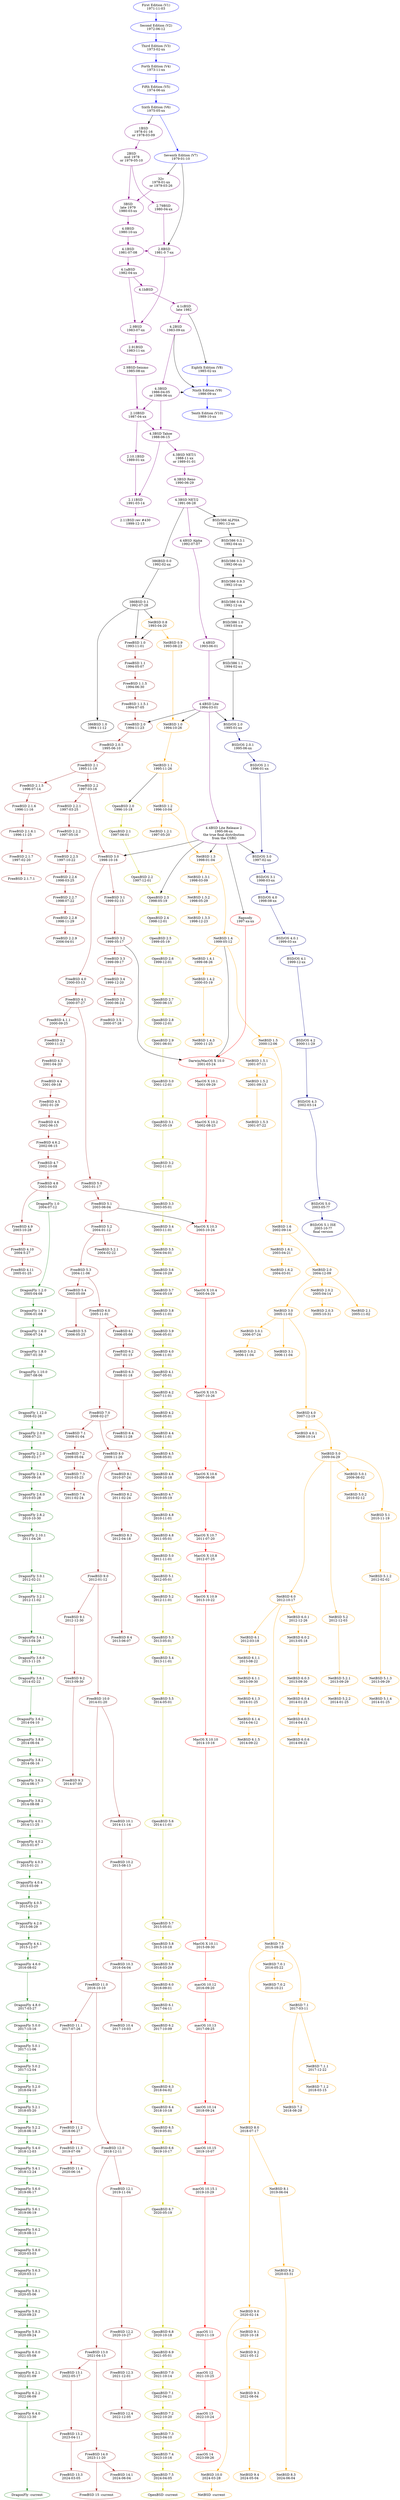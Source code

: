 # Copyright (c) 2022-2023
#   zmbsdtree <arales.p@gmail.com>
#
digraph unix_bsd_tree {
  rankdir=TB
  node [shape=oval]

  subgraph att_unix{
    node [
      color = blue
    ];
    edge [
      color = blue
    ];
    v1   [label="First Edition (V1)\n1971-11-03"]
    v2   [label="Second Edition (V2)\n1972-06-12"]
    v3   [label="Third Edition (V3)\n1973-02-xx"]
    v4   [label="Forth Edition (V4)\n1973-11-xx"]
    v5   [label="Fifth Edition (V5)\n1974-06-xx"]
    v6   [label="Sixth Edition (V6)\n1975-05-xx"]
    v7   [label="Seventh Edition (V7)\n1979-01-10"]
    v8   [label="Eighth Edition (V8)\n1985-02-xx"]
    v9   [label="Ninth Edition (V9)\n1986-09-xx"]
    v10  [label="Tenth Edition (V10)\n1989-10-xx"]

    v1 -> v2 -> v3 -> v4 -> v5 -> v6 -> v7
    v8 -> v9 -> v10
  }

  subgraph Berkeley_Software_Distribution{
    node [
      color = webpurple
    ];
    edge [
      color = webpurple
    ];

    _1BSD              [label="1BSD\n1978-01-16\nor 1978-03-09"]
    _2BSD              [label="2BSD\n mid 1978\nor 1979-05-10"]
    _2_79BSD           [label="2.79BSD\n1980-04-xx"]
    _2_8BSD            [label="2.8BSD\n1981-0 7-xx"]
 #  _2_8_1BSD         [label="2.8.1BSD\n1982-01-xx"]
    _2_9BSD            [label="2.9BSD\n1983-07-xx"]
    _2_9_1BSD          [label="2.91BSD\n1983-11-xx"]
    _2_9BSD_Seismo     [label="2.9BSD-Seismo\n1985-08-xx"]
    _2_10BSD           [label="2.10BSD\n1987-04-xx"]
    _2_10_1BSD         [label="2.10.1BSD\n1989-01-xx"]
    _2_11BSD           [label="2.11BSD\n1991-03-14"]
    _2_11BSDrev430     [label="2.11BSD rev #430\n1999-12-13"]
    _32v               [label="32v\n1978-01-xx\nor 1979-03-26"]
    _3BSD              [label="3BSD\nlate 1979\n1980-03-xx"]
    _4_0BSD            [label="4.0BSD\n1980-10-xx"]
    _4_1BSD            [label="4.1BSD\n1981-07-08"]
    _4_1aBSD           [label="4.1aBSD\n1982-04-xx"]
    _4_1bBSD           [label="4.1bBSD"]
    _4_1cBSD           [label="4.1cBSD\nlate 1982"]
    _4_2BSD            [label="4.2BSD\n1983-09-xx"]
    _4_3BSD            [label="4.3BSD\n1986-04-05\nor 1986-06-xx"]
    _4_3BSDTa          [label="4.3BSD Tahoe\n1988-06-15"]
    _4_3BSD_NET1       [label="4.3BSD NET/1\n1988-11-xx\nor 1989-01-01"]
    _4_3BSD_Reno       [label="4.3BSD Reno\n1990-06-29"]
    _4_3BSD_NET2       [label="4.3BSD NET/2\n1991-06-28"]

    _1BSD -> _2BSD -> _2_79BSD -> _2_8BSD -> _2_9BSD -> _2_9_1BSD -> _2_9BSD_Seismo -> _2_10BSD -> _2_10_1BSD -> _2_11BSD -> _2_11BSDrev430
  _2BSD -> _3BSD
  _32v -> _3BSD -> _4_0BSD -> _4_1BSD -> _4_1aBSD -> _4_1bBSD -> _4_1cBSD -> _4_2BSD -> _4_3BSD -> _4_3BSDTa -> _4_3BSD_NET1 -> _4_3BSD_Reno -> _4_3BSD_NET2
  _4_1BSD -> _2_8BSD
  _4_1aBSD -> _2_9BSD
  _4_3BSD -> _2_10BSD
  _2_10BSD -> _4_3BSDTa
  _4_3BSDTa -> _2_11BSD
  _4_3BSD_NET2 -> _4_4BSDA -> _4_4BSD -> _4_4BSDLite -> _4_4BSDLiteR2
  }
  
  subgraph NetBSD_tree {
    node [
      color = orange
    ];
    edge [
      color = orange
    ];

    NetBSD_0_8         [label="NetBSD 0.8\n1993-04-20"]
    NetBSD_0_9         [label="NetBSD 0.9\n1993-08-23"]
    NetBSD_1_0         [label="NetBSD 1.0\n1994-10-26"]
    NetBSD_1_1	       [label="NetBSD 1.1\n1995-11-26"]
    NetBSD_1_2	       [label="NetBSD 1.2\n1996-10-04"]
    NetBSD_1_2_1	     [label="NetBSD 1.2.1\n1997-05-20"]
    NetBSD_1_3	       [label="NetBSD 1.3\n1998-01-04"]
    NetBSD_1_3_1	     [label="NetBSD 1.3.1\n1998-03-09"]
    NetBSD_1_3_2	     [label="NetBSD 1.3.2\n1998-05-29"]
    NetBSD_1_3_3	     [label="NetBSD 1.3.3\n1998-12-23"]
    NetBSD_1_4	       [label="NetBSD 1.4\n1999-05-12"]
    NetBSD_1_4_1	     [label="NetBSD 1.4.1\n1999-08-26"]
    NetBSD_1_4_2	     [label="NetBSD 1.4.2\n2000-03-19"]
    NetBSD_1_4_3	     [label="NetBSD 1.4.3\n2000-11-25"]
    NetBSD_1_5	       [label="NetBSD 1.5\n2000-12-06"]
    NetBSD_1_5_1	     [label="NetBSD 1.5.1\n2001-07-11"]
    NetBSD_1_5_2	     [label="NetBSD 1.5.2\n2001-09-13"]
    NetBSD_1_5_3	     [label="NetBSD 1.5.3\n2001-07-22"]
    NetBSD_1_6	       [label="NetBSD 1.6\n2002-09-14"]
    NetBSD_1_6_1	     [label="NetBSD 1.6.1\n2003-04-21"]
    NetBSD_1_6_2	     [label="NetBSD 1.6.2\n2004-03-01"]
    NetBSD_2_0  	     [label="NetBSD 2.0\n2004-12-09"]
    NetBSD_2_0_2	     [label="NetBSD 2.0.2\n2005-04-14"]
    NetBSD_2_0_3	     [label="NetBSD 2.0.3\n2005-10-31"]
    NetBSD_2_1	       [label="NetBSD 2.1\n2005-11-02"]
    NetBSD_3_0	       [label="NetBSD 3.0\n2005-11-02"]
    NetBSD_3_0_1	     [label="NetBSD 3.0.1\n2006-07-24"]
    NetBSD_3_0_2	     [label="NetBSD 3.0.2\n2006-11-04"]
    NetBSD_3_1	       [label="NetBSD 3.1\n2006-11-04"]
    NetBSD_4_0	       [label="NetBSD 4.0\n2007-12-19"]
    NetBSD_4_0_1	     [label="NetBSD 4.0.1\n2008-10-14"]
    NetBSD_5_0	       [label="NetBSD 5.0\n2009-04-29"]
    NetBSD_5_0_1	     [label="NetBSD 5.0.1\n2009-08-02"]
    NetBSD_5_0_2	     [label="NetBSD 5.0.2\n2010-02-12"]
    NetBSD_5_1	       [label="NetBSD 5.1\n2010-11-19"]
    NetBSD_5_1_2	     [label="NetBSD 5.1.2\n2012-02-02"]
    NetBSD_6_0	       [label="NetBSD 6.0\n2012-10-17"]
    NetBSD_5_2	       [label="NetBSD 5.2\n2012-12-03"]   
    NetBSD_6_0_1	     [label="NetBSD 6.0.1\n2012-12-26"]
    NetBSD_6_0_2	     [label="NetBSD 6.0.2\n2013-05-18"]
    NetBSD_6_1	       [label="NetBSD 6.1\n2012-03-18"]
    NetBSD_6_1_1	     [label="NetBSD 6.1.1\n2013-08-22"]
    NetBSD_5_1_3	     [label="NetBSD 5.1.3\n2013-09-29"]
    NetBSD_5_2_1	     [label="NetBSD 5.2.1\n2013-09-29"]
    NetBSD_6_0_3	     [label="NetBSD 6.0.3\n2013-09-30"]
    NetBSD_6_1_2	     [label="NetBSD 6.1.1\n2013-09-30"]
    NetBSD_5_1_4	     [label="NetBSD 5.1.4\n2014-01-25"]
    NetBSD_5_2_2	     [label="NetBSD 5.2.2\n2014-01-25"]
    NetBSD_6_0_4	     [label="NetBSD 6.0.4\n2014-01-25"]
    NetBSD_6_1_3	     [label="NetBSD 6.1.3\n2014-01-25"]
    NetBSD_6_0_5	     [label="NetBSD 6.0.5\n2014-04-12"]
    NetBSD_6_1_4	     [label="NetBSD 6.1.4\n2014-04-12"]
    NetBSD_6_0_6	     [label="NetBSD 6.0.6\n2014-09-22"]
    NetBSD_6_1_5	     [label="NetBSD 6.1.5\n2014-09-22"]
    NetBSD_7_0	       [label="NetBSD 7.0\n2015-09-25"]
    NetBSD_7_0_1	     [label="NetBSD 7.0.1\n2016-05-22"]
    NetBSD_7_0_2	     [label="NetBSD 7.0.2\n2016-10-21"]
    NetBSD_7_1	       [label="NetBSD 7.1\n2017-03-11"]
    NetBSD_7_1_1	     [label="NetBSD 7.1.1\n2017-12-22"]
    NetBSD_7_1_2	     [label="NetBSD 7.1.2\n2018-03-15"]
    NetBSD_8_0	       [label="NetBSD 8.0\n2018-07-17"]
    NetBSD_7_2	       [label="NetBSD 7.2\n2018-08-29"]
    NetBSD_8_1	       [label="NetBSD 8.1\n2019-06-04"]
    NetBSD_9_0	       [label="NetBSD 9.0\n2020-02-14"]
    NetBSD_8_2	       [label="NetBSD 8.2\n2020-03-31"]
    NetBSD_9_1	       [label="NetBSD 9.1\n2020-10-18"]
    NetBSD_9_2	       [label="NetBSD 9.2\n2021-05-12"]
    NetBSD_9_3	       [label="NetBSD 9.3\n2022-08-04"]
    NetBSD_10_0	       [label="NetBSD 10.0\n2024-03-28"]
    NetBSD_9_4	       [label="NetBSD 9.4\n2024-05-04"]
    NetBSD_8_3	       [label="NetBSD 8.3\n2024-06-04"]

    NetBSD_current     [label="NetBSD -current"]

    NetBSD_0_8 -> NetBSD_0_9 -> NetBSD_1_0 -> NetBSD_1_1 -> NetBSD_1_2 -> NetBSD_1_2_1
    NetBSD_1_2 -> NetBSD_1_3 -> NetBSD_1_3_1 -> NetBSD_1_3_2 -> NetBSD_1_3_3
    NetBSD_1_3 -> NetBSD_1_4 -> NetBSD_1_4_1 -> NetBSD_1_4_2 -> NetBSD_1_4_3
    NetBSD_1_4 -> NetBSD_1_5
    NetBSD_1_5 -> NetBSD_1_5_1 -> NetBSD_1_5_2 -> NetBSD_1_5_3
    NetBSD_1_5 -> NetBSD_1_6 -> NetBSD_2_0
    NetBSD_1_6 -> NetBSD_1_6_1 -> NetBSD_1_6_2
    NetBSD_2_0 -> NetBSD_2_0_2 -> NetBSD_2_0_3
    NetBSD_2_0 -> NetBSD_2_1
    NetBSD_2_0 -> NetBSD_3_0 -> NetBSD_3_0_1 -> NetBSD_3_0_2
    NetBSD_3_0 -> NetBSD_4_0 -> NetBSD_5_0 -> NetBSD_6_0 -> NetBSD_7_0 -> NetBSD_8_0
    NetBSD_3_0 -> NetBSD_3_1
    NetBSD_4_0 -> NetBSD_4_0_1
    NetBSD_5_0 -> NetBSD_5_0_1 -> NetBSD_5_0_2
    NetBSD_5_0 -> NetBSD_5_1 -> NetBSD_5_1_2 -> NetBSD_5_1_3 -> NetBSD_5_1_4
    NetBSD_5_0 -> NetBSD_5_2 -> NetBSD_5_2_1 -> NetBSD_5_2_2
    NetBSD_6_0 -> NetBSD_6_0_1 -> NetBSD_6_0_2 -> NetBSD_6_0_3 -> NetBSD_6_0_4 ->	 NetBSD_6_0_5 -> NetBSD_6_0_6
    NetBSD_6_0 -> NetBSD_6_1 -> NetBSD_6_1_1 -> NetBSD_6_1_2 -> NetBSD_6_1_3 -> NetBSD_6_1_4 -> NetBSD_6_1_5
    NetBSD_7_0 -> NetBSD_7_0_1 -> NetBSD_7_0_2
    NetBSD_7_0 -> NetBSD_7_1 -> NetBSD_7_2
    NetBSD_7_1 -> NetBSD_7_1_1 -> NetBSD_7_1_2
    NetBSD_8_0 -> NetBSD_8_1 -> NetBSD_8_2 -> NetBSD_8_3
    NetBSD_8_0 -> NetBSD_9_0 -> NetBSD_10_0
    NetBSD_9_0 -> NetBSD_9_1 -> NetBSD_9_2 -> NetBSD_9_3 -> NetBSD_9_4
    NetBSD_10_0 -> NetBSD_current
  }

  subgraph FreeBSD_tree {
    node [
      color = brown
    ];
    edge [
      color = brown
    ];

    FreeBSD_1_0        [label="FreeBSD 1.0\n1993-11-01"]
#   FreeBSD_1_0_2      [label="FreeBSD 1.0.2\n1993-11-14"]
    FreeBSD_1_1        [label="FreeBSD 1.1\n1994-05-07"]
    FreeBSD_1_1_5      [label="FreeBSD 1.1.5\n1994-06-30"]
    FreeBSD_1_1_5_1    [label="FreeBSD 1.1.5.1\n1994-07-05"]
    FreeBSD_2_0        [label="FreeBSD 2.0\n1994-11-23"]
    FreeBSD_2_0_5      [label="FreeBSD 2.0.5\n1995-06-10"]
    FreeBSD_2_1	       [label="FreeBSD 2.1\n1995-11-19"]
    FreeBSD_2_1_5	     [label="FreeBSD 2.1.5\n1996-07-14"]
    FreeBSD_2_1_6	     [label="FreeBSD 2.1.6\n1996-11-16"]
    FreeBSD_2_1_6_1    [label="FreeBSD 2.1.6.1\n1996-11-25"]
    FreeBSD_2_1_7	     [label="FreeBSD 2.1.7\n1997-02-20"]
    FreeBSD_2_1_7_1    [label="FreeBSD 2.1.7.1"]
    FreeBSD_2_2	       [label="FreeBSD 2.2\n1997-03-16"]
    FreeBSD_2_2_1	     [label="FreeBSD 2.2.1\n1997-03-25"]
    FreeBSD_2_2_2	     [label="FreeBSD 2.2.2\n1997-05-16"]
    FreeBSD_2_2_5	     [label="FreeBSD 2.2.5\n1997-10-22"]
    FreeBSD_2_2_6	     [label="FreeBSD 2.2.6\n1998-03-25"]
    FreeBSD_2_2_7	     [label="FreeBSD 2.2.7\n1998-07-22"]
    FreeBSD_3_0	       [label="FreeBSD 3.0\n1998-10-16"]
    FreeBSD_2_2_8	     [label="FreeBSD 2.2.8\n1998-11-29"]
    FreeBSD_3_1	       [label="FreeBSD 3.1\n1999-02-15"]
    FreeBSD_3_2	       [label="FreeBSD 3.2\n1999-05-17"]
    FreeBSD_3_3	       [label="FreeBSD 3.3\n1999-09-17"]
    FreeBSD_3_4	       [label="FreeBSD 3.4\n1999-12-20"]
    FreeBSD_4_0	       [label="FreeBSD 4.0\n2000-03-13"]
    FreeBSD_3_5	       [label="FreeBSD 3.5\n2000-06-24"]
    FreeBSD_4_1	       [label="FreeBSD 4.1\n2000-07-27"]
    FreeBSD_3_5_1	     [label="FreeBSD 3.5.1\n2000-07-28"]
    FreeBSD_4_1_1	     [label="FreeBSD 4.1.1\n2000-09-25"]
    FreeBSD_4_2	       [label="FreeBSD 4.2\n2000-11-21"]
    FreeBSD_4_3	       [label="FreeBSD 4.3\n2001-04-20"]
    FreeBSD_4_4	       [label="FreeBSD 4.4\n2001-09-18"]
    FreeBSD_4_5	       [label="FreeBSD 4.5\n2002-01-29"]
    FreeBSD_4_6	       [label="FreeBSD 4.6\n2002-06-15"]
    FreeBSD_4_6_2	     [label="FreeBSD 4.6.2\n2002-08-15"]
    FreeBSD_4_7	       [label="FreeBSD 4.7\n2002-10-08"]
    FreeBSD_5_0	       [label="FreeBSD 5.0\n2003-01-17"]
    FreeBSD_4_8	       [label="FreeBSD 4.8\n2003-04-03"]
    FreeBSD_5_1	       [label="FreeBSD 5.1\n2003-06-04"]
    FreeBSD_4_9	       [label="FreeBSD 4.9\n2003-10-28"]
    FreeBSD_5_2	       [label="FreeBSD 5.2\n2004-01-12"]
    FreeBSD_5_2_1	     [label="FreeBSD 5.2.1\n2004-02-22"]
    FreeBSD_4_10	     [label="FreeBSD 4.10\n2004-5-27"]
    FreeBSD_5_3	       [label="FreeBSD 5.3\n2004-11-06"]
    FreeBSD_4_11	     [label="FreeBSD 4.11\n2005-01-25"]
    FreeBSD_5_4	       [label="FreeBSD 5.4\n2005-05-09"]
    FreeBSD_6_0	       [label="FreeBSD 6.0\n2005-11-01"]
    FreeBSD_2_2_9	     [label="FreeBSD 2.2.9\n2006-04-01"]
    FreeBSD_6_1	       [label="FreeBSD 6.1\n2006-05-08"]
    FreeBSD_5_5	       [label="FreeBSD 5.5\n2006-05-25"]
    FreeBSD_6_2	       [label="FreeBSD 6.2\n2007-01-15"]
    FreeBSD_6_3	       [label="FreeBSD 6.3\n2008-01-18"]
    FreeBSD_7_0	       [label="FreeBSD 7.0\n2008-02-27"]
    FreeBSD_6_4	       [label="FreeBSD 6.4\n2008-11-28"]
    FreeBSD_7_1	       [label="FreeBSD 7.1\n2009-01-04"]    
    FreeBSD_7_2	       [label="FreeBSD 7.2\n2009-05-04"]
    FreeBSD_8_0	       [label="FreeBSD 8.0\n2009-11-26"]
    FreeBSD_7_3	       [label="FreeBSD 7.3\n2010-03-23"]
    FreeBSD_8_1	       [label="FreeBSD 8.1\n2010-07-24"]
    FreeBSD_7_4	       [label="FreeBSD 7.4\n2011-02-24"]
    FreeBSD_8_2	       [label="FreeBSD 8.2\n2011-02-24"]
    FreeBSD_9_0	       [label="FreeBSD 9.0\n2012-01-12"]
    FreeBSD_9_1	       [label="FreeBSD 9.1\n2012-12-30"]
    FreeBSD_8_3	       [label="FreeBSD 8.3\n2012-04-18"]
    FreeBSD_8_4	       [label="FreeBSD 8.4\n2013-06-07"]
    FreeBSD_9_2	       [label="FreeBSD 9.2\n2013-09-30"]
    FreeBSD_10_0	     [label="FreeBSD 10.0\n2014-01-20"]
    FreeBSD_9_3	       [label="FreeBSD 9.3\n2014-07-05"]
    FreeBSD_10_1	     [label="FreeBSD 10.1\n2014-11-14"]
    FreeBSD_10_2	     [label="FreeBSD 10.2\n2015-08-13"]
    FreeBSD_10_3	     [label="FreeBSD 10.3\n2016-04-04"]
    FreeBSD_11_0	     [label="FreeBSD 11.0\n2016-10-10"]
    FreeBSD_11_1	     [label="FreeBSD 11.1\n2017-07-26"]
    FreeBSD_10_4	     [label="FreeBSD 10.4\n2017-10-03"]
    FreeBSD_11_2	     [label="FreeBSD 11.2\n2018-06-27"]
    FreeBSD_12_0	     [label="FreeBSD 12.0\n2018-12-11"]
    FreeBSD_11_3	     [label="FreeBSD 11.3\n2019-07-09"]
    FreeBSD_12_1	     [label="FreeBSD 12.1\n2019-11-04"]
    FreeBSD_11_4	     [label="FreeBSD 11.4\n2020-06-16"]
    FreeBSD_12_2	     [label="FreeBSD 12.2\n2020-10-27"]
    FreeBSD_13_0	     [label="FreeBSD 13.0\n2021-04-13"]
    FreeBSD_12_3	     [label="FreeBSD 12.3\n2021-12-01"]
    FreeBSD_13_1	     [label="FreeBSD 13.1\n2022-05-17"]
    FreeBSD_12_4	     [label="FreeBSD 12.4\n2022-12-05"]
    FreeBSD_13_2	     [label="FreeBSD 13.2\n2023-04-11"]
    FreeBSD_14_0	     [label="FreeBSD 14.0\n2023-11-20"]
    FreeBSD_13_3	     [label="FreeBSD 13.3\n2024-03-05"]
    FreeBSD_14_1	     [label="FreeBSD 14.1\n2024-06-04"]

    FreeBSD_current    [label="FreeBSD 15 -current"]

    FreeBSD_1_0 -> FreeBSD_1_1 -> FreeBSD_1_1_5 -> FreeBSD_1_1_5_1 -> FreeBSD_2_0 -> FreeBSD_2_0_5 -> FreeBSD_2_1
    FreeBSD_2_1 -> FreeBSD_2_1_5 -> FreeBSD_2_1_6 -> FreeBSD_2_1_6_1 -> FreeBSD_2_1_7 -> FreeBSD_2_1_7_1
    FreeBSD_2_1 -> FreeBSD_2_2
    FreeBSD_2_2 -> FreeBSD_2_2_1 -> FreeBSD_2_2_2 -> FreeBSD_2_2_5 -> FreeBSD_2_2_6 -> FreeBSD_2_2_7 -> FreeBSD_2_2_8 -> FreeBSD_2_2_9
    FreeBSD_2_2 -> FreeBSD_3_0 -> FreeBSD_3_1 -> FreeBSD_3_2 -> FreeBSD_3_3 -> FreeBSD_3_4 -> FreeBSD_3_5 -> FreeBSD_3_5_1
    FreeBSD_3_0 -> FreeBSD_4_0 -> FreeBSD_4_1 -> FreeBSD_4_1_1 -> FreeBSD_4_2
    FreeBSD_4_2 -> FreeBSD_4_3 ->FreeBSD_4_4 -> FreeBSD_4_5 -> FreeBSD_4_6 -> FreeBSD_4_6_2 -> FreeBSD_4_7 -> FreeBSD_4_8 -> FreeBSD_4_9 -> FreeBSD_4_10 -> FreeBSD_4_11
    FreeBSD_4_1 -> FreeBSD_5_0 -> FreeBSD_5_1 -> FreeBSD_5_2 -> FreeBSD_5_2_1
    FreeBSD_5_2 -> FreeBSD_5_3 -> FreeBSD_5_4 -> FreeBSD_5_5
    FreeBSD_5_3 -> FreeBSD_6_0 -> FreeBSD_6_1 -> FreeBSD_6_2 -> FreeBSD_6_3 -> FreeBSD_6_4
    FreeBSD_6_0 -> FreeBSD_7_0 -> FreeBSD_8_0 -> FreeBSD_9_0
    FreeBSD_7_0 -> FreeBSD_7_1 -> FreeBSD_7_2 -> FreeBSD_7_3 -> FreeBSD_7_4
    FreeBSD_8_0 -> FreeBSD_8_1 -> FreeBSD_8_2 -> FreeBSD_8_3 -> FreeBSD_8_4
    FreeBSD_9_0 -> FreeBSD_9_1
    FreeBSD_9_1 -> FreeBSD_9_2 -> FreeBSD_9_3
    FreeBSD_9_0 -> FreeBSD_10_0 -> FreeBSD_10_1 -> FreeBSD_10_2 -> FreeBSD_10_3 -> FreeBSD_10_4
    FreeBSD_10_0 -> FreeBSD_11_0 -> FreeBSD_11_1 -> FreeBSD_11_2 -> FreeBSD_11_3 -> FreeBSD_11_4
    FreeBSD_11_0 -> FreeBSD_12_0
    FreeBSD_12_0 -> FreeBSD_12_1 -> FreeBSD_12_2 -> FreeBSD_12_3 -> FreeBSD_12_4
    FreeBSD_12_0 -> FreeBSD_13_0
    FreeBSD_13_0 -> FreeBSD_13_1 -> FreeBSD_13_2 -> FreeBSD_13_3
    FreeBSD_13_0 -> FreeBSD_14_0
    FreeBSD_14_0 -> FreeBSD_14_1
    FreeBSD_14_0 -> FreeBSD_current
  }

  subgraph OpenBSD_tree {
    node [
      color = yellow3
    ];
    edge [
      color = yellow3
    ];

    OpenBSD_2_0	      [label="OpenBSD 2.0\n1996-10-18"]
    OpenBSD_2_1	      [label="OpenBSD 2.1\n1997-06-01"]
    OpenBSD_2_2	      [label="OpenBSD 2.2\n1997-12-01"]
    OpenBSD_2_3	      [label="OpenBSD 2.3\n1998-05-19"]
    OpenBSD_2_4	      [label="OpenBSD 2.4\n1998-12-01"]
    OpenBSD_2_5	      [label="OpenBSD 2.5\n1999-05-19"]
    OpenBSD_2_6	      [label="OpenBSD 2.6\n1999-12-01"]
    OpenBSD_2_7	      [label="OpenBSD 2.7\n2000-06-15"]
    OpenBSD_2_8	      [label="OpenBSD 2.8\n2000-12-01"]
    OpenBSD_2_9	      [label="OpenBSD 2.9\n2001-06-01"]
    OpenBSD_3_0	      [label="OpenBSD 3.0\n2001-12-01"]
    OpenBSD_3_1	      [label="OpenBSD 3.1\n2002-05-19"] 
    OpenBSD_3_2	      [label="OpenBSD 3.2\n2002-11-01"]
    OpenBSD_3_3	      [label="OpenBSD 3.3\n2003-05-01"]
    OpenBSD_3_4	      [label="OpenBSD 3.4\n2003-11-01"]
    OpenBSD_3_5	      [label="OpenBSD 3.5\n2004-04-01"]
    OpenBSD_3_6	      [label="OpenBSD 3.6\n2004-10-29"]
    OpenBSD_3_7	      [label="OpenBSD 3.7\n2004-05-19"]
    OpenBSD_3_8	      [label="OpenBSD 3.8\n2005-11-01"]
    OpenBSD_3_9	      [label="OpenBSD 3.9\n2006-05-01"]
    OpenBSD_4_0	      [label="OpenBSD 4.0\n2006-11-01"]
    OpenBSD_4_1	      [label="OpenBSD 4.1\n2007-05-01"]
    OpenBSD_4_2	      [label="OpenBSD 4.2\n2007-11-01"]
    OpenBSD_4_3	      [label="OpenBSD 4.2\n2008-05-01"]
    OpenBSD_4_4	      [label="OpenBSD 4.4\n2008-11-01"]
    OpenBSD_4_5	      [label="OpenBSD 4.5\n2008-05-01"]
    OpenBSD_4_6	      [label="OpenBSD 4.6\n2009-10-18"]
    OpenBSD_4_7	      [label="OpenBSD 4.7\n2010-05-19"]
    OpenBSD_4_8	      [label="OpenBSD 4.8\n2010-11-01"]
    OpenBSD_4_9	      [label="OpenBSD 4.8\n2011-05-01"]
    OpenBSD_5_0	      [label="OpenBSD 5.0\n2011-11-01"]
    OpenBSD_5_1	      [label="OpenBSD 5.1\n2012-05-01"]
    OpenBSD_5_2	      [label="OpenBSD 5.2\n2012-11-01"]
    OpenBSD_5_3	      [label="OpenBSD 5.3\n2013-05-01"]
    OpenBSD_5_4	      [label="OpenBSD 5.4\n2013-11-01"]
    OpenBSD_5_5	      [label="OpenBSD 5.5\n2014-05-01"]
    OpenBSD_5_6	      [label="OpenBSD 5.6\n2014-11-01"]
    OpenBSD_5_7	      [label="OpenBSD 5.7\n2015-05-01"]
    OpenBSD_5_8	      [label="OpenBSD 5.8\n2015-10-18"]
    OpenBSD_5_9	      [label="OpenBSD 5.9\n2016-03-29"]
    OpenBSD_6_0	      [label="OpenBSD 6.0\n2016-09-01"]
    OpenBSD_6_1	      [label="OpenBSD 6.1\n2017-04-11"]
    OpenBSD_6_2	      [label="OpenBSD 6.2\n2017-10-09"]
    OpenBSD_6_3	      [label="OpenBSD 6.3\n2018-04-02"]
    OpenBSD_6_4	      [label="OpenBSD 6.4\n2018-10-18"]
    OpenBSD_6_5	      [label="OpenBSD 6.5\n2019-05-01"]
    OpenBSD_6_6	      [label="OpenBSD 6.6\n2019-10-17"]
    OpenBSD_6_7	      [label="OpenBSD 6.7\n2020-05-19"]
    OpenBSD_6_8	      [label="OpenBSD 6.8\n2020-10-18"]
    OpenBSD_6_9	      [label="OpenBSD 6.9\n2021-05-01"]
    OpenBSD_7_0	      [label="OpenBSD 7.0\n2021-10-14"]
    OpenBSD_7_1	      [label="OpenBSD 7.1\n2022-04-21"]
    OpenBSD_7_2	      [label="OpenBSD 7.2\n2022-10-20"]
    OpenBSD_7_3	      [label="OpenBSD 7.3\n2023-04-10"]
    OpenBSD_7_4	      [label="OpenBSD 7.4\n2023-10-16"]
    OpenBSD_7_5	      [label="OpenBSD 7.5\n2024-04-05"]

    OpenBSD_current   [label="OpenBSD -current"]

    OpenBSD_2_0 -> OpenBSD_2_1 -> OpenBSD_2_2 -> OpenBSD_2_3
    OpenBSD_2_3 -> OpenBSD_2_4 -> OpenBSD_2_5 -> OpenBSD_2_6 -> OpenBSD_2_7 -> OpenBSD_2_8
    OpenBSD_2_8 -> OpenBSD_2_9 -> OpenBSD_3_0 -> OpenBSD_3_1 -> OpenBSD_3_2 -> OpenBSD_3_3 -> OpenBSD_3_4 -> OpenBSD_3_5 -> OpenBSD_3_6 -> OpenBSD_3_7 -> OpenBSD_3_8 -> OpenBSD_3_9 -> OpenBSD_4_0
    OpenBSD_4_0 -> OpenBSD_4_1 -> OpenBSD_4_2 -> OpenBSD_4_3 -> OpenBSD_4_4 -> OpenBSD_4_5 -> OpenBSD_4_6 -> OpenBSD_4_7 -> OpenBSD_4_8 -> OpenBSD_4_9 -> OpenBSD_5_0 -> OpenBSD_5_1 -> OpenBSD_5_2
    OpenBSD_5_2 -> OpenBSD_5_3 -> OpenBSD_5_4 -> OpenBSD_5_5 -> OpenBSD_5_6 -> OpenBSD_5_7 -> OpenBSD_5_8 -> OpenBSD_5_9 -> OpenBSD_6_0
    OpenBSD_6_0 -> OpenBSD_6_1 -> OpenBSD_6_2 -> OpenBSD_6_3 -> OpenBSD_6_4
    OpenBSD_6_4 -> OpenBSD_6_5 -> OpenBSD_6_6 -> OpenBSD_6_7 -> OpenBSD_6_8 -> OpenBSD_6_9 -> OpenBSD_7_0 -> OpenBSD_7_1 -> OpenBSD_7_2 -> OpenBSD_7_3 -> OpenBSD_7_4 -> OpenBSD_7_5 -> OpenBSD_current
  
  }


  subgraph DragonFly_BSD_tree {
    node [
      color = forestgreen
    ];
    edge [
      color = forestgreen
    ];

    DragonFly_1_0	     [label="DragonFly 1.0\n2004-07-12"]
    DragonFly_1_2_0    [label="DragonFly 1.2.0\n2005-04-08"]
    DragonFly_1_4_0    [label="DragonFly 1.4.0\n2006-01-08"]
    DragonFly_1_6_0    [label="DragonFly 1.6.0\n2006-07-24"]
    DragonFly_1_8_0    [label="DragonFly 1.8.0\n2007-01-30"]
    DragonFly_1_10_0   [label="DragonFly 1.10.0\n2007-08-06"]
    DragonFly_1_12_0   [label="DragonFly 1.12.0\n2008-02-26"]
    DragonFly_2_0_0    [label="DragonFly 2.0.0\n2008-07-21"]
    DragonFly_2_2_0    [label="DragonFly 2.2.0\n2009-02-17"] 
    DragonFly_2_4_0    [label="DragonFly 2.4.0\n2009-09-16"]
    DragonFly_2_6_0    [label="DragonFly 2.6.0\n2010-03-28"]
    DragonFly_2_8_2    [label="DragonFly 2.8.2\n2010-10-30"]
    DragonFly_2_10_1   [label="DragonFly 2.10.1\n2011-04-26"]
    DragonFly_3_0_1    [label="DragonFly 3.0.1\n2012-02-21"]
    DragonFly_3_2_1    [label="DragonFly 3.2.1\n2012-11-02"]
    DragonFly_3_4_1    [label="DragonFly 3.4.1\n2013-04-29"]
    DragonFly_3_6_0    [label="DragonFly 3.6.0\n2013-11-25"]
    DragonFly_3_6_1    [label="DragonFly 3.6.1\n2014-02-22"]
    DragonFly_3_6_2    [label="DragonFly 3.6.2\n2014-04-10"]
    DragonFly_3_8_0    [label="DragonFly 3.8.0\n2014-06-04"]
    DragonFly_3_8_1    [label="DragonFly 3.8.1\n2014-06-16"]
    DragonFly_3_6_3    [label="DragonFly 3.6.3\n2014-06-17"]
    DragonFly_3_8_2    [label="DragonFly 3.8.2\n2014-08-08"]
    DragonFly_4_0_1    [label="DragonFly 4.0.1\n2014-11-25"]
    DragonFly_4_0_2    [label="DragonFly 4.0.2\n2015-01-07"]
    DragonFly_4_0_3    [label="DragonFly 4.0.3\n2015-01-21"]
    DragonFly_4_0_4    [label="DragonFly 4.0.4\n2015-03-09"]
    DragonFly_4_0_5    [label="DragonFly 4.0.5\n2015-03-23"]
    DragonFly_4_2_0    [label="DragonFly 4.2.0\n2015-06-29"]
    DragonFly_4_4_1    [label="DragonFly 4.4.1\n2015-12-07"]
    DragonFly_4_6_0    [label="DragonFly 4.6.0\n2016-08-02"]
    DragonFly_4_8_0    [label="DragonFly 4.8.0\n2017-03-27"]
    DragonFly_5_0_0    [label="DragonFly 5.0.0\n2017-10-16"]
    DragonFly_5_0_1    [label="DragonFly 5.0.1\n2017-11-06"]
    DragonFly_5_0_2    [label="DragonFly 5.0.2\n2017-12-04"]
    DragonFly_5_2_0    [label="DragonFly 5.2.0\n2018-04-10"]
    DragonFly_5_2_1    [label="DragonFly 5.2.1\n2018-05-20"]
    DragonFly_5_2_2    [label="DragonFly 5.2.2\n2018-06-18"]
    DragonFly_5_4_0    [label="DragonFly 5.4.0\n2018-12-03"]
    DragonFly_5_4_1    [label="DragonFly 5.4.1\n2018-12-24"]
    DragonFly_5_6_0	   [label="DragonFly 5.6.0\n2019-06-17"]
    DragonFly_5_6_1    [label="DragonFly 5.6.1\n2019-06-19"]
    DragonFly_5_6_2    [label="DragonFly 5.6.2\n2019-08-11"]
    DragonFly_5_8_0    [label="DragonFly 5.8.0\n2020-03-03"]
    DragonFly_5_6_3    [label="DragonFly 5.6.3\n2020-03-11"]
    DragonFly_5_8_1    [label="DragonFly 5.8.1\n2020-05-06"]
    DragonFly_5_8_2    [label="DragonFly 5.8.2\n2020-09-23"]
    DragonFly_5_8_3    [label="DragonFly 5.8.3\n2020-09-24"]
    DragonFly_6_0_0    [label="DragonFly 6.0.0\n2021-05-08"]
    DragonFly_6_2_1    [label="DragonFly 6.2.1\n2022-01-09"]
    DragonFly_6_2_2    [label="DragonFly 6.2.2\n2022-06-09"]
    DragonFly_6_4_0    [label="DragonFly 6.4.0\n2022-12-30"]

    DragonFly_current  [label="DragonFly -current"]

    DragonFly_1_0 -> DragonFly_1_2_0 -> DragonFly_1_4_0 -> DragonFly_1_6_0
    DragonFly_1_6_0 -> DragonFly_1_8_0 -> DragonFly_1_10_0 -> DragonFly_1_12_0 -> DragonFly_2_0_0 -> DragonFly_2_2_0 -> DragonFly_2_4_0 -> DragonFly_2_6_0
    DragonFly_2_6_0 -> DragonFly_2_8_2 -> DragonFly_2_10_1 -> DragonFly_3_0_1 -> DragonFly_3_2_1
    DragonFly_3_2_1 -> DragonFly_3_4_1 -> DragonFly_3_6_0 -> DragonFly_3_6_1 -> DragonFly_3_6_2 -> DragonFly_3_8_0
    DragonFly_3_8_0 -> DragonFly_3_8_1 -> DragonFly_3_6_3 -> DragonFly_3_8_2 -> DragonFly_4_0_1
    DragonFly_4_0_1 -> DragonFly_4_0_2 -> DragonFly_4_0_3 -> DragonFly_4_0_4 -> DragonFly_4_0_5 -> DragonFly_4_2_0
    DragonFly_4_2_0 -> DragonFly_4_4_1 -> DragonFly_4_6_0 -> DragonFly_4_8_0 -> DragonFly_5_0_0
    DragonFly_5_0_0 ->  DragonFly_5_0_1 ->  DragonFly_5_0_2 -> DragonFly_5_2_0
    DragonFly_5_2_0 -> DragonFly_5_2_1 -> DragonFly_5_2_2
    DragonFly_5_2_2 -> DragonFly_5_4_0 -> DragonFly_5_4_1 -> DragonFly_5_6_0 -> DragonFly_5_6_1 -> DragonFly_5_6_2 -> DragonFly_5_8_0
    DragonFly_5_8_0 -> DragonFly_5_6_3 -> DragonFly_5_8_1 -> DragonFly_5_8_2 -> DragonFly_5_8_3 -> DragonFly_6_0_0 -> DragonFly_6_2_1 -> DragonFly_6_2_2 -> DragonFly_6_4_0 -> DragonFly_current
  }
  subgraph BSDOS_tree {
    node [
      color = navy
    ];
    edge [
      color = navy
    ];

    BSD_OS_2_0       [label="BSD/OS 2.0\n1995-01-xx"]
    BSD_OS_2_0_1     [label="BSD/OS 2.0.1\n1995-06-xx"]
    BSD_OS_2_1	     [label="BSD/OS 2.1\n1996-01-xx"]
    BSD_OS_3_0	     [label="BSD/OS 3.0\n1997-02-xx"]
    BSD_OS_3_1	     [label="BSD/OS 3.1\n1998-03-xx"]
    BSD_OS_4_0	     [label="BSD/OS 4.0\n1998-08-xx"]
    BSD_OS_4_0_1	   [label="BSD/OS 4.0.1\n1999-03-xx"]
    BSD_OS_4_1	     [label="BSD/OS 4.1\n1999-12-xx"]
    BSD_OS_4_2	     [label="BSD/OS 4.2\n2000-11-29"]
    BSD_OS_4_3	     [label="BSD/OS 4.3\n2002-03-14"]
    BSD_OS_5_0	     [label="BSD/OS 5.0\n2003-05-??"]
    BSD_OS_5_1	     [label="BSD/OS 5.1 ISE\n2003-10-??\nfinal version"]

    BSD_OS_2_0 -> BSD_OS_2_0_1 -> BSD_OS_2_1 -> BSD_OS_3_0 -> BSD_OS_3_1 
    BSD_OS_3_1 -> BSD_OS_4_0 -> BSD_OS_4_0_1 -> BSD_OS_4_1 -> BSD_OS_4_2
    BSD_OS_4_2 -> BSD_OS_4_3 -> BSD_OS_5_0 -> BSD_OS_5_1
  }


  subgraph Apple_com_tree {
    node [
      color = red
    ];
    edge [
      color = red
    ];

    Rhapsody	        [label="Rapsody\n1997-xx-xx"]
    MacOSX_10_0	      [label="Darwin/MacOS X 10.0\n2001-03-24"]
    MacOSX_10_1	      [label="MacOS X 10.1\n2001-09-29"]
    MacOSX_10_2	      [label="MacOS X 10.2\n2002-08-23"]
    MacOSX_10_3	      [label="MacOS X 10.3\n2003-10-24"] 
    MacOSX_10_4	      [label="MacOS X 10.4\n2005-04-29"]
    MacOSX_10_5	      [label="MacOS X 10.5\n2007-10-26"]
    MacOSX_10_6	      [label="MacOS X 10.6\n2009-06-08"]
    MacOSX_10_7	      [label="MacOS X 10.7\n2011-07-20"]
    MacOSX_10_8	      [label="MacOS X 10.8\n2012-07-25"]
    MacOSX_10_9	      [label="MacOS X 10.9\n2013-10-22"]
    MacOSX_10_10	    [label="MacOS X 10.10\n2014-10-16"]
    MacOSX_10_11	    [label="MacOS X 10.11\n2015-09-30"]
    macOS_10_12	      [label="macOS 10.12\n2016-09-20"]
    macOS_10_13	      [label="macOS 10.13\n2017-09-25"]
    macOS_10_14	      [label="macOS 10.14\n2018-09-24"]
    macOS_10_15	      [label="macOS 10.15\n2019-10-07"]
    macOS_10_15_1	    [label="macOS 10.15.1\n2019-10-29"]
    macOS_11	        [label="macOS 11\n2020-11-19"]
    macOS_12	        [label="macOS 12\n2021-10-25"]
    macOS_13	        [label="macOS 13\n2022-10-24"]
    macOS_14	        [label="macOS 14\n2023-09-26"]

    Rhapsody -> MacOSX_10_0
    MacOSX_10_0 -> MacOSX_10_1 -> MacOSX_10_2 -> MacOSX_10_3 -> MacOSX_10_4
    MacOSX_10_4 -> MacOSX_10_5 -> MacOSX_10_6 -> MacOSX_10_7 -> MacOSX_10_8
    MacOSX_10_8 -> MacOSX_10_9 -> MacOSX_10_10 -> MacOSX_10_11
    MacOSX_10_11 -> macOS_10_12 -> macOS_10_13 -> macOS_10_14 -> macOS_10_15 -> macOS_10_15_1 -> macOS_11 -> macOS_12
    macOS_12 -> macOS_13 -> macOS_14
  }

  {rank = same; v7; _2BSD;}
  {rank = same; v8; _2_9BSD_Seismo;}
  {rank = same; v9; _4_3BSD; } 
  {rank = same; _2_79BSD; _3BSD;}
  {rank = same; _2_8BSD; _4_1BSD;} 
  {rank = same; _2_9BSD; _4_2BSD;}
  {rank = same; _2_10_1BSD; _4_3BSD_NET1;}
  {rank = same; _2_11BSD; _4_3BSD_NET2; }

  BSD386A            [label="BSD/386 ALPHA\n1991-12-xx"]
  _386BSD_0_0        [label="386BSD 0.0\n1992-02-xx"]
  BSD386_0_3_1       [label="BSD/386 0.3.1\n1992-04-xx"]
  BSD386_0_3_3       [label="BSD/386 0.3.3\n1992-06-xx"]
  _386BSD_0_1        [label="386BSD 0.1\n1992-07-28"]
  _4_4BSDA           [label="4.4BSD Alpha\n1992-07-07"]
  BSD386_0_9_3       [label="BSD/386 0.9.3\n1992-10-xx"]
  BSD386_0_9_4       [label="BSD/386 0.9.4\n1992-12-xx"]
  BSD386_1_0         [label="BSD/386 1.0\n1993-03-xx"]
  _4_4BSD            [label="4.4BSD\n1993-06-01"]
 
  {rank = same; BSD386_1_0; NetBSD_0_8}
  {rank = same; _4_4BSD; NetBSD_0_9;}

  BSD386_1_1         [label="BSD/386 1.1\n1994-02-xx"]
  _4_4BSDLite        [label="4.4BSD Lite\n1994-03-01"]
  _386BSD_1_0        [label="386BSD 1.0\n1994-11-12"]
 
  {rank = same; NetBSD_1_0; _386BSD_1_0; FreeBSD_2_0; }
  _4_4BSDLiteR2      [label="4.4BSD Lite Release 2\n1995-06-xx\nthe true final distribution\n from the CSRG"]
 
  {rank = same; FreeBSD_2_1; NetBSD_1_1;}
  {rank = same; NetBSD_1_2; OpenBSD_2_0;}
  {rank = same; FreeBSD_2_1_7; BSD_OS_3_0;}
  {rank = same; FreeBSD_2_2_2; NetBSD_1_2_1;} 
  {rank = same; FreeBSD_2_2_6; NetBSD_1_3_1; BSD_OS_3_1;}
  {rank = same; OpenBSD_2_3; NetBSD_1_3_2;}
  {rank = same; FreeBSD_2_2_8; OpenBSD_2_4; NetBSD_1_3_3;}
  {rank = same; NetBSD_1_4; FreeBSD_3_2; OpenBSD_2_5;}
  {rank = same; FreeBSD_3_3; OpenBSD_2_6; BSD_OS_4_1;}
  {rank = same; FreeBSD_4_0; NetBSD_1_4_2;}
  {rank = same; OpenBSD_2_7; FreeBSD_3_5;}
  {rank = same; FreeBSD_4_2; NetBSD_1_4_3; BSD_OS_4_2;}
  {rank = same; MacOSX_10_0; FreeBSD_4_3;}  
  {rank = same; NetBSD_1_5_2; FreeBSD_4_4; MacOSX_10_1;}  
  {rank = same; FreeBSD_4_5; BSD_OS_4_3;}  
  {rank = same; OpenBSD_3_1; FreeBSD_4_6;}  
  {rank = same; NetBSD_1_5_3; FreeBSD_4_6; MacOSX_10_2;}  
  {rank = same; FreeBSD_4_8; FreeBSD_5_0;}  
  {rank = same; OpenBSD_3_3; BSD_OS_5_0; FreeBSD_5_1; }
  {rank = same; FreeBSD_4_9; BSD_OS_5_1;}
  {rank = same; FreeBSD_5_2_1; NetBSD_1_6_1; OpenBSD_3_5;}
  {rank = same; OpenBSD_3_6;FreeBSD_5_3; NetBSD_2_0;}
  {rank = same; DragonFly_1_2_0; NetBSD_2_0_2;}
  {rank = same; MacOSX_10_4; FreeBSD_5_4; OpenBSD_3_7} 
  {rank = same; NetBSD_2_0_3; OpenBSD_3_8; FreeBSD_6_0; NetBSD_2_1;}
  {rank = same; OpenBSD_3_9; FreeBSD_6_1; FreeBSD_5_5;}
  {rank = same; NetBSD_3_0_1; DragonFly_1_6_0;}
  {rank = same; OpenBSD_4_0; NetBSD_3_0_2; NetBSD_3_1;}
  {rank = same; FreeBSD_6_2; DragonFly_1_8_0;}
  {rank = same; MacOSX_10_5; OpenBSD_4_2;}
  {rank = same; DragonFly_1_12_0;FreeBSD_7_0;}
  {rank = same; NetBSD_4_0_1; OpenBSD_4_4;FreeBSD_6_4;}
  {rank = same; NetBSD_5_0; OpenBSD_4_5;FreeBSD_7_2;} 
  {rank = same; MacOSX_10_6; NetBSD_5_0_1;DragonFly_2_4_0;} 
  {rank = same; DragonFly_2_8_2;OpenBSD_4_8; NetBSD_5_1;}
  {rank = same; FreeBSD_7_4;FreeBSD_8_2;}
  {rank = same; OpenBSD_4_9; MacOSX_10_7;}
  {rank = same; FreeBSD_9_0; NetBSD_5_1_2; DragonFly_3_0_1;}
  {rank = same; NetBSD_6_0; OpenBSD_5_2; DragonFly_3_2_1;}
  {rank = same; NetBSD_5_2; NetBSD_6_0_1; FreeBSD_9_1;}
  {rank = same; DragonFly_3_4_1; OpenBSD_5_3; NetBSD_6_0_2; NetBSD_6_1; FreeBSD_8_4;}
  {rank = same; NetBSD_5_1_3; NetBSD_5_2_1; FreeBSD_9_2; NetBSD_6_0_3; NetBSD_6_1_2; }
  {rank = same; OpenBSD_5_4; DragonFly_3_6_0;}
  {rank = same; FreeBSD_10_0; NetBSD_5_1_4; NetBSD_5_2_2; NetBSD_6_0_4; NetBSD_6_1_3;}
  {rank = same; DragonFly_3_6_2; NetBSD_6_0_5; NetBSD_6_1_4;}
  {rank = same; DragonFly_3_6_3; FreeBSD_9_3;}
  {rank = same; NetBSD_6_0_6; NetBSD_6_1_5; MacOSX_10_10;}
  {rank = same; OpenBSD_5_6; FreeBSD_10_1; DragonFly_4_0_1; }
  {rank = same; OpenBSD_5_7; DragonFly_4_2_0; }
  {rank = same; NetBSD_7_0; MacOSX_10_11; OpenBSD_5_8; }
  {rank = same; OpenBSD_5_9; FreeBSD_10_3; NetBSD_7_0_1; }
  {rank = same; macOS_10_12; FreeBSD_11_0; NetBSD_7_0_2; }
  {rank = same; NetBSD_7_1; DragonFly_4_8_0; OpenBSD_6_1; }
  {rank = same; macOS_10_13; FreeBSD_10_4; OpenBSD_6_2; DragonFly_5_0_0;}
  {rank = same;  DragonFly_5_0_2; NetBSD_7_1_1; }
  {rank = same;  OpenBSD_6_3; DragonFly_5_2_0; }  
  {rank = same; DragonFly_5_2_2; FreeBSD_11_2; NetBSD_8_0; }
  {rank = same; NetBSD_7_2; macOS_10_14; OpenBSD_6_4; }
  {rank = same; DragonFly_5_4_0; FreeBSD_12_0; }
  {rank = same; NetBSD_8_1; DragonFly_5_6_0;}
  {rank = same; macOS_10_15; OpenBSD_6_6; }
  {rank = same; macOS_10_15_1; FreeBSD_12_1; } 
  {rank = same; DragonFly_5_6_3; NetBSD_8_2; }
  {rank = same; DragonFly_5_8_3; OpenBSD_6_8; NetBSD_9_1; FreeBSD_12_2; macOS_11; }
  {rank = same; FreeBSD_13_0; OpenBSD_6_9; DragonFly_6_0_0; NetBSD_9_2; }
  {rank = same; OpenBSD_7_0; macOS_12; }
  {rank = same; FreeBSD_12_3; DragonFly_6_2_1; FreeBSD_13_1 }
  {rank = same; DragonFly_6_2_2; NetBSD_9_3 }
  {rank = same; OpenBSD_7_2; FreeBSD_12_4 ; DragonFly_6_4_0; macOS_13 }
  {rank = same; OpenBSD_7_3; FreeBSD_13_2 }
  {rank = same; OpenBSD_7_4; macOS_14; FreeBSD_14_0 }
  {rank = same; FreeBSD_13_3; NetBSD_10_0; OpenBSD_7_5 }
  {rank = same; FreeBSD_14_1; NetBSD_9_4; NetBSD_8_3 }
  {rank = sink; FreeBSD_current; NetBSD_current; OpenBSD_current; DragonFly_current; }

  _4_1cBSD -> v8
  v6 -> _1BSD 
  v7 -> _2_8BSD
  v7 -> _32v
  _4_2BSD -> v9
  _4_3BSD -> v9
  _4_3BSD_NET2 -> _386BSD_0_0 -> _386BSD_0_1 -> FreeBSD_1_0
  _386BSD_0_1 -> NetBSD_0_8
  _386BSD_0_1 -> _386BSD_1_0
 
  _4_3BSD_NET2 -> BSD386A -> BSD386_0_3_1 -> BSD386_0_3_3 -> BSD386_0_9_3 -> BSD386_0_9_4 -> BSD386_1_0 -> BSD386_1_1 -> BSD_OS_2_0
  NetBSD_0_8 -> FreeBSD_1_0
  _4_4BSDLite -> FreeBSD_2_0
  _4_4BSDLite -> NetBSD_1_0
  _4_4BSDLite -> BSD_OS_2_0
  _4_4BSDLiteR2 -> Rhapsody
  _4_4BSDLiteR2 -> NetBSD_1_3
  _4_4BSDLiteR2 -> OpenBSD_2_3
  _4_4BSDLiteR2 -> BSD_OS_3_0
  _4_4BSDLiteR2 -> FreeBSD_3_0
  NetBSD_1_1 -> OpenBSD_2_0
  FreeBSD_3_2 -> MacOSX_10_0
  NetBSD_1_4 -> MacOSX_10_0
  FreeBSD_5_1 -> MacOSX_10_3
  FreeBSD_4_8 -> DragonFly_1_0
}

